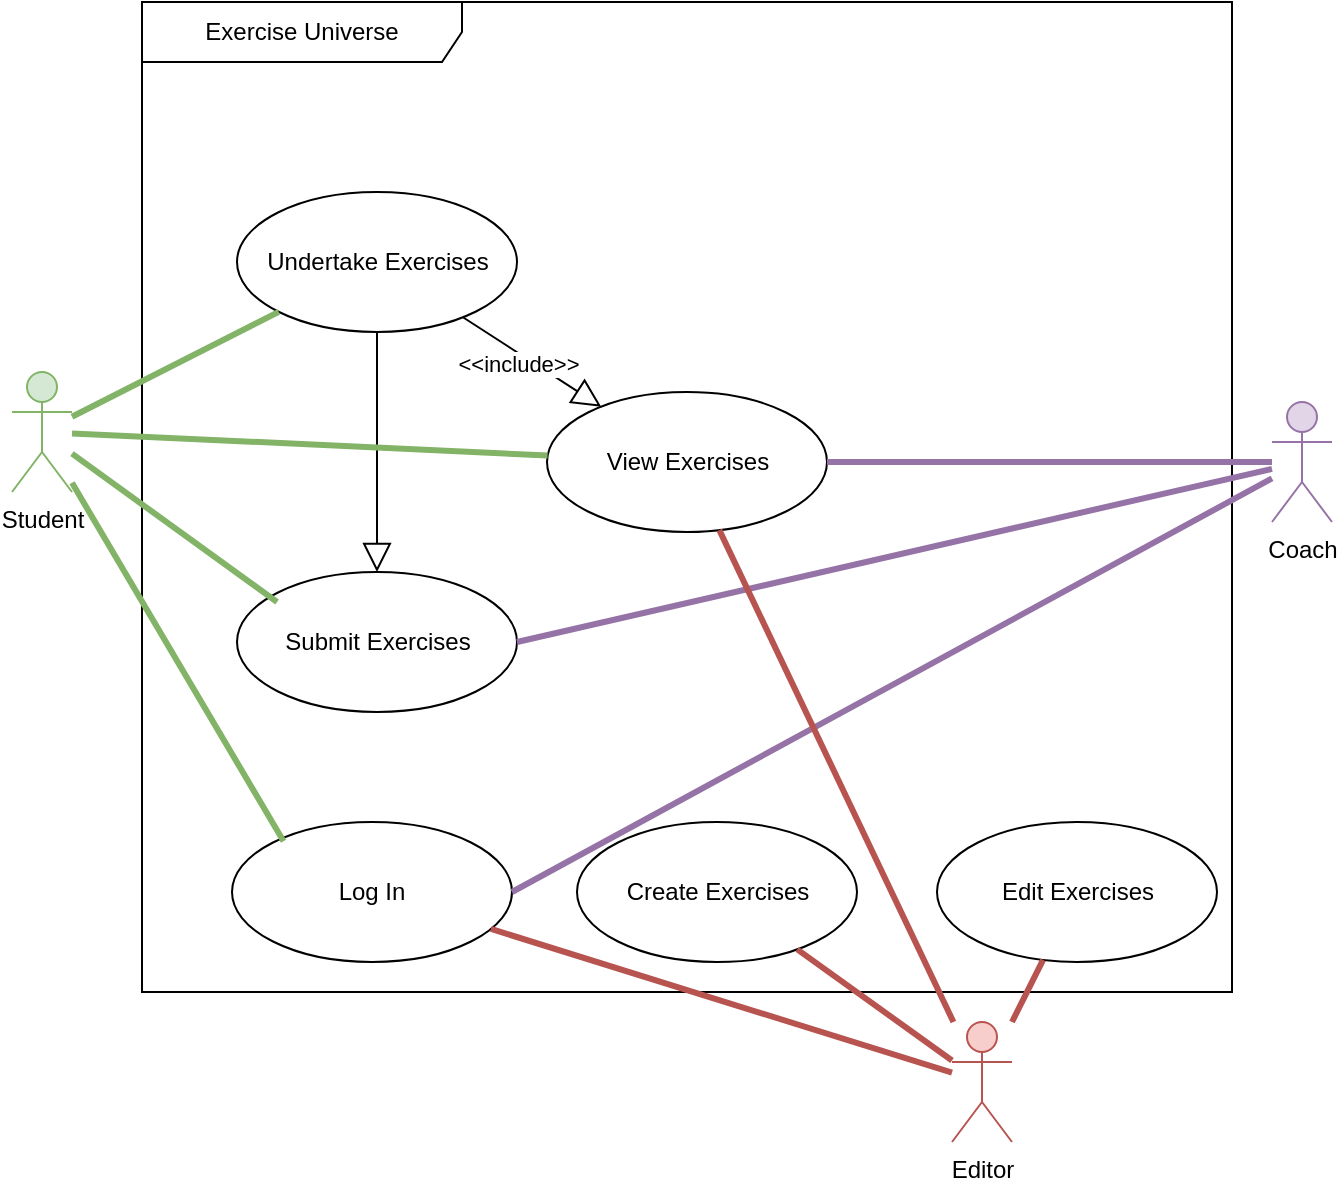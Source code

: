 <mxfile version="26.1.3">
  <diagram name="Page-1" id="NapXdTHSGaCD6bSlKuh5">
    <mxGraphModel dx="1400" dy="774" grid="1" gridSize="10" guides="1" tooltips="1" connect="1" arrows="1" fold="1" page="1" pageScale="1" pageWidth="850" pageHeight="1100" math="0" shadow="0">
      <root>
        <mxCell id="0" />
        <mxCell id="1" parent="0" />
        <mxCell id="meybb4_pzIe_2fTEvy26-1" value="Student" style="shape=umlActor;verticalLabelPosition=bottom;verticalAlign=top;html=1;fillColor=#d5e8d4;strokeColor=#82b366;" parent="1" vertex="1">
          <mxGeometry x="240" y="535" width="30" height="60" as="geometry" />
        </mxCell>
        <mxCell id="meybb4_pzIe_2fTEvy26-16" value="Coach" style="shape=umlActor;verticalLabelPosition=bottom;verticalAlign=top;html=1;fillColor=#e1d5e7;strokeColor=#9673a6;" parent="1" vertex="1">
          <mxGeometry x="870" y="550" width="30" height="60" as="geometry" />
        </mxCell>
        <mxCell id="meybb4_pzIe_2fTEvy26-23" value="Exercise Universe" style="shape=umlFrame;whiteSpace=wrap;html=1;pointerEvents=0;recursiveResize=0;container=1;collapsible=0;width=160;" parent="1" vertex="1">
          <mxGeometry x="305" y="350" width="545" height="495" as="geometry" />
        </mxCell>
        <mxCell id="-E-V_NYg8e3v20F8Hy5V-1" value="Log In" style="ellipse;whiteSpace=wrap;html=1;" parent="meybb4_pzIe_2fTEvy26-23" vertex="1">
          <mxGeometry x="45" y="410" width="140" height="70" as="geometry" />
        </mxCell>
        <mxCell id="-E-V_NYg8e3v20F8Hy5V-2" value="View Exercises" style="ellipse;whiteSpace=wrap;html=1;" parent="meybb4_pzIe_2fTEvy26-23" vertex="1">
          <mxGeometry x="202.5" y="195" width="140" height="70" as="geometry" />
        </mxCell>
        <mxCell id="-E-V_NYg8e3v20F8Hy5V-4" value="&lt;div&gt;Undertake Exercises&lt;/div&gt;" style="ellipse;whiteSpace=wrap;html=1;" parent="meybb4_pzIe_2fTEvy26-23" vertex="1">
          <mxGeometry x="47.5" y="95" width="140" height="70" as="geometry" />
        </mxCell>
        <mxCell id="-E-V_NYg8e3v20F8Hy5V-7" value="Submit Exercises" style="ellipse;whiteSpace=wrap;html=1;" parent="meybb4_pzIe_2fTEvy26-23" vertex="1">
          <mxGeometry x="47.5" y="285" width="140" height="70" as="geometry" />
        </mxCell>
        <mxCell id="-E-V_NYg8e3v20F8Hy5V-8" value="" style="endArrow=block;endFill=0;endSize=12;html=1;rounded=0;entryX=0.5;entryY=0;entryDx=0;entryDy=0;exitX=0.5;exitY=1;exitDx=0;exitDy=0;" parent="meybb4_pzIe_2fTEvy26-23" edge="1" target="-E-V_NYg8e3v20F8Hy5V-7" source="-E-V_NYg8e3v20F8Hy5V-4">
          <mxGeometry width="160" relative="1" as="geometry">
            <mxPoint x="116.789" y="199.999" as="sourcePoint" />
            <mxPoint x="118.213" y="280.001" as="targetPoint" />
          </mxGeometry>
        </mxCell>
        <mxCell id="-E-V_NYg8e3v20F8Hy5V-9" value="" style="endArrow=block;endFill=0;endSize=12;html=1;rounded=0;" parent="meybb4_pzIe_2fTEvy26-23" source="-E-V_NYg8e3v20F8Hy5V-4" target="-E-V_NYg8e3v20F8Hy5V-2" edge="1">
          <mxGeometry width="160" relative="1" as="geometry">
            <mxPoint x="477.499" y="39.999" as="sourcePoint" />
            <mxPoint x="478.923" y="120.001" as="targetPoint" />
            <Array as="points" />
          </mxGeometry>
        </mxCell>
        <mxCell id="-E-V_NYg8e3v20F8Hy5V-11" value="&amp;lt;&amp;lt;include&amp;gt;&amp;gt;" style="edgeLabel;html=1;align=center;verticalAlign=middle;resizable=0;points=[];" parent="-E-V_NYg8e3v20F8Hy5V-9" vertex="1" connectable="0">
          <mxGeometry x="-0.15" y="-2" relative="1" as="geometry">
            <mxPoint x="-1" y="2" as="offset" />
          </mxGeometry>
        </mxCell>
        <mxCell id="8ezRTLxsfXkDiDG3Ism4-4" value="Edit Exercises" style="ellipse;whiteSpace=wrap;html=1;" vertex="1" parent="meybb4_pzIe_2fTEvy26-23">
          <mxGeometry x="397.5" y="410" width="140" height="70" as="geometry" />
        </mxCell>
        <mxCell id="8ezRTLxsfXkDiDG3Ism4-5" value="Create Exercises" style="ellipse;whiteSpace=wrap;html=1;" vertex="1" parent="meybb4_pzIe_2fTEvy26-23">
          <mxGeometry x="217.5" y="410" width="140" height="70" as="geometry" />
        </mxCell>
        <mxCell id="meybb4_pzIe_2fTEvy26-37" value="" style="endArrow=none;startArrow=none;endFill=0;startFill=0;endSize=8;html=1;verticalAlign=bottom;labelBackgroundColor=none;strokeWidth=3;rounded=0;entryX=0.184;entryY=0.137;entryDx=0;entryDy=0;entryPerimeter=0;fillColor=#d5e8d4;strokeColor=#82b366;" parent="1" source="meybb4_pzIe_2fTEvy26-1" target="-E-V_NYg8e3v20F8Hy5V-1" edge="1">
          <mxGeometry width="160" relative="1" as="geometry">
            <mxPoint x="185" y="530" as="sourcePoint" />
            <mxPoint x="329.666" y="412.564" as="targetPoint" />
            <Array as="points" />
          </mxGeometry>
        </mxCell>
        <mxCell id="-E-V_NYg8e3v20F8Hy5V-3" value="" style="endArrow=none;startArrow=none;endFill=0;startFill=0;endSize=8;html=1;verticalAlign=bottom;labelBackgroundColor=none;strokeWidth=3;rounded=0;exitX=1;exitY=0.5;exitDx=0;exitDy=0;fillColor=#e1d5e7;strokeColor=#9673a6;" parent="1" source="-E-V_NYg8e3v20F8Hy5V-1" target="meybb4_pzIe_2fTEvy26-16" edge="1">
          <mxGeometry width="160" relative="1" as="geometry">
            <mxPoint x="600.36" y="790.32" as="sourcePoint" />
            <mxPoint x="1000.4" y="751.32" as="targetPoint" />
            <Array as="points" />
          </mxGeometry>
        </mxCell>
        <mxCell id="-E-V_NYg8e3v20F8Hy5V-5" value="" style="endArrow=none;startArrow=none;endFill=0;startFill=0;endSize=8;html=1;verticalAlign=bottom;labelBackgroundColor=none;strokeWidth=3;rounded=0;entryX=1;entryY=0.5;entryDx=0;entryDy=0;fillColor=#e1d5e7;strokeColor=#9673a6;" parent="1" source="meybb4_pzIe_2fTEvy26-16" target="-E-V_NYg8e3v20F8Hy5V-2" edge="1">
          <mxGeometry width="160" relative="1" as="geometry">
            <mxPoint x="842.4" y="524.32" as="sourcePoint" />
            <mxPoint x="579.999" y="384.998" as="targetPoint" />
            <Array as="points" />
          </mxGeometry>
        </mxCell>
        <mxCell id="-E-V_NYg8e3v20F8Hy5V-6" value="" style="endArrow=none;startArrow=none;endFill=0;startFill=0;endSize=8;html=1;verticalAlign=bottom;labelBackgroundColor=none;strokeWidth=3;rounded=0;fillColor=#d5e8d4;strokeColor=#82b366;" parent="1" source="meybb4_pzIe_2fTEvy26-1" target="-E-V_NYg8e3v20F8Hy5V-4" edge="1">
          <mxGeometry width="160" relative="1" as="geometry">
            <mxPoint x="459" y="717" as="sourcePoint" />
            <mxPoint x="590" y="518" as="targetPoint" />
            <Array as="points" />
          </mxGeometry>
        </mxCell>
        <mxCell id="-E-V_NYg8e3v20F8Hy5V-13" value="" style="endArrow=none;startArrow=none;endFill=0;startFill=0;endSize=8;html=1;verticalAlign=bottom;labelBackgroundColor=none;strokeWidth=3;rounded=0;fillColor=#d5e8d4;strokeColor=#82b366;" parent="1" source="meybb4_pzIe_2fTEvy26-1" target="-E-V_NYg8e3v20F8Hy5V-2" edge="1">
          <mxGeometry width="160" relative="1" as="geometry">
            <mxPoint x="290" y="448" as="sourcePoint" />
            <mxPoint x="375" y="435" as="targetPoint" />
            <Array as="points" />
          </mxGeometry>
        </mxCell>
        <mxCell id="8ezRTLxsfXkDiDG3Ism4-1" value="" style="endArrow=none;startArrow=none;endFill=0;startFill=0;endSize=8;html=1;verticalAlign=bottom;labelBackgroundColor=none;strokeWidth=3;rounded=0;entryX=0.143;entryY=0.214;entryDx=0;entryDy=0;entryPerimeter=0;fillColor=#d5e8d4;strokeColor=#82b366;" edge="1" parent="1" source="meybb4_pzIe_2fTEvy26-1" target="-E-V_NYg8e3v20F8Hy5V-7">
          <mxGeometry width="160" relative="1" as="geometry">
            <mxPoint x="287" y="515" as="sourcePoint" />
            <mxPoint x="383" y="765" as="targetPoint" />
            <Array as="points" />
          </mxGeometry>
        </mxCell>
        <mxCell id="8ezRTLxsfXkDiDG3Ism4-2" value="" style="endArrow=none;startArrow=none;endFill=0;startFill=0;endSize=8;html=1;verticalAlign=bottom;labelBackgroundColor=none;strokeWidth=3;rounded=0;entryX=1;entryY=0.5;entryDx=0;entryDy=0;fillColor=#e1d5e7;strokeColor=#9673a6;" edge="1" parent="1" source="meybb4_pzIe_2fTEvy26-16" target="-E-V_NYg8e3v20F8Hy5V-7">
          <mxGeometry width="160" relative="1" as="geometry">
            <mxPoint x="952.4" y="515.32" as="sourcePoint" />
            <mxPoint x="602.86" y="660.32" as="targetPoint" />
            <Array as="points" />
          </mxGeometry>
        </mxCell>
        <mxCell id="8ezRTLxsfXkDiDG3Ism4-3" value="Editor" style="shape=umlActor;verticalLabelPosition=bottom;verticalAlign=top;html=1;fillColor=#f8cecc;strokeColor=#b85450;" vertex="1" parent="1">
          <mxGeometry x="710" y="860" width="30" height="60" as="geometry" />
        </mxCell>
        <mxCell id="8ezRTLxsfXkDiDG3Ism4-7" value="" style="endArrow=none;startArrow=none;endFill=0;startFill=0;endSize=8;html=1;verticalAlign=bottom;labelBackgroundColor=none;strokeWidth=3;rounded=0;fillColor=#f8cecc;strokeColor=#b85450;" edge="1" parent="1" source="8ezRTLxsfXkDiDG3Ism4-5" target="8ezRTLxsfXkDiDG3Ism4-3">
          <mxGeometry width="160" relative="1" as="geometry">
            <mxPoint x="1135" y="300" as="sourcePoint" />
            <mxPoint x="740" y="170" as="targetPoint" />
            <Array as="points" />
          </mxGeometry>
        </mxCell>
        <mxCell id="8ezRTLxsfXkDiDG3Ism4-8" value="" style="endArrow=none;startArrow=none;endFill=0;startFill=0;endSize=8;html=1;verticalAlign=bottom;labelBackgroundColor=none;strokeWidth=3;rounded=0;fillColor=#f8cecc;strokeColor=#b85450;" edge="1" parent="1" source="8ezRTLxsfXkDiDG3Ism4-4" target="8ezRTLxsfXkDiDG3Ism4-3">
          <mxGeometry width="160" relative="1" as="geometry">
            <mxPoint x="1012" y="455.32" as="sourcePoint" />
            <mxPoint x="800" y="175.144" as="targetPoint" />
            <Array as="points" />
          </mxGeometry>
        </mxCell>
        <mxCell id="8ezRTLxsfXkDiDG3Ism4-9" value="" style="endArrow=none;startArrow=none;endFill=0;startFill=0;endSize=8;html=1;verticalAlign=bottom;labelBackgroundColor=none;strokeWidth=3;rounded=0;fillColor=#f8cecc;strokeColor=#b85450;" edge="1" parent="1" source="-E-V_NYg8e3v20F8Hy5V-2" target="8ezRTLxsfXkDiDG3Ism4-3">
          <mxGeometry width="160" relative="1" as="geometry">
            <mxPoint x="615" y="293" as="sourcePoint" />
            <mxPoint x="670" y="228" as="targetPoint" />
            <Array as="points" />
          </mxGeometry>
        </mxCell>
        <mxCell id="8ezRTLxsfXkDiDG3Ism4-10" value="" style="endArrow=none;startArrow=none;endFill=0;startFill=0;endSize=8;html=1;verticalAlign=bottom;labelBackgroundColor=none;strokeWidth=3;rounded=0;fillColor=#f8cecc;strokeColor=#b85450;" edge="1" parent="1" source="-E-V_NYg8e3v20F8Hy5V-1" target="8ezRTLxsfXkDiDG3Ism4-3">
          <mxGeometry width="160" relative="1" as="geometry">
            <mxPoint x="449" y="393" as="sourcePoint" />
            <mxPoint x="760" y="877" as="targetPoint" />
            <Array as="points" />
          </mxGeometry>
        </mxCell>
      </root>
    </mxGraphModel>
  </diagram>
</mxfile>
